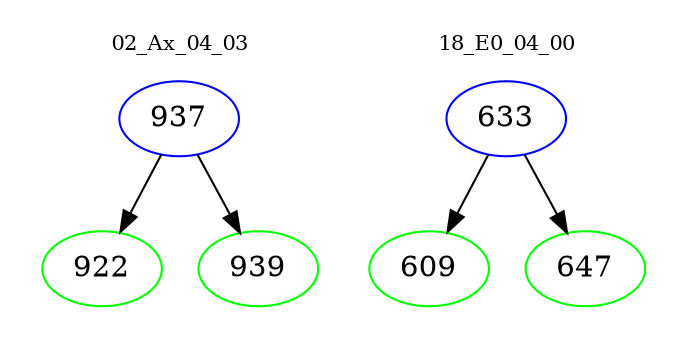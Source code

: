 digraph{
subgraph cluster_0 {
color = white
label = "02_Ax_04_03";
fontsize=10;
T0_937 [label="937", color="blue"]
T0_937 -> T0_922 [color="black"]
T0_922 [label="922", color="green"]
T0_937 -> T0_939 [color="black"]
T0_939 [label="939", color="green"]
}
subgraph cluster_1 {
color = white
label = "18_E0_04_00";
fontsize=10;
T1_633 [label="633", color="blue"]
T1_633 -> T1_609 [color="black"]
T1_609 [label="609", color="green"]
T1_633 -> T1_647 [color="black"]
T1_647 [label="647", color="green"]
}
}
